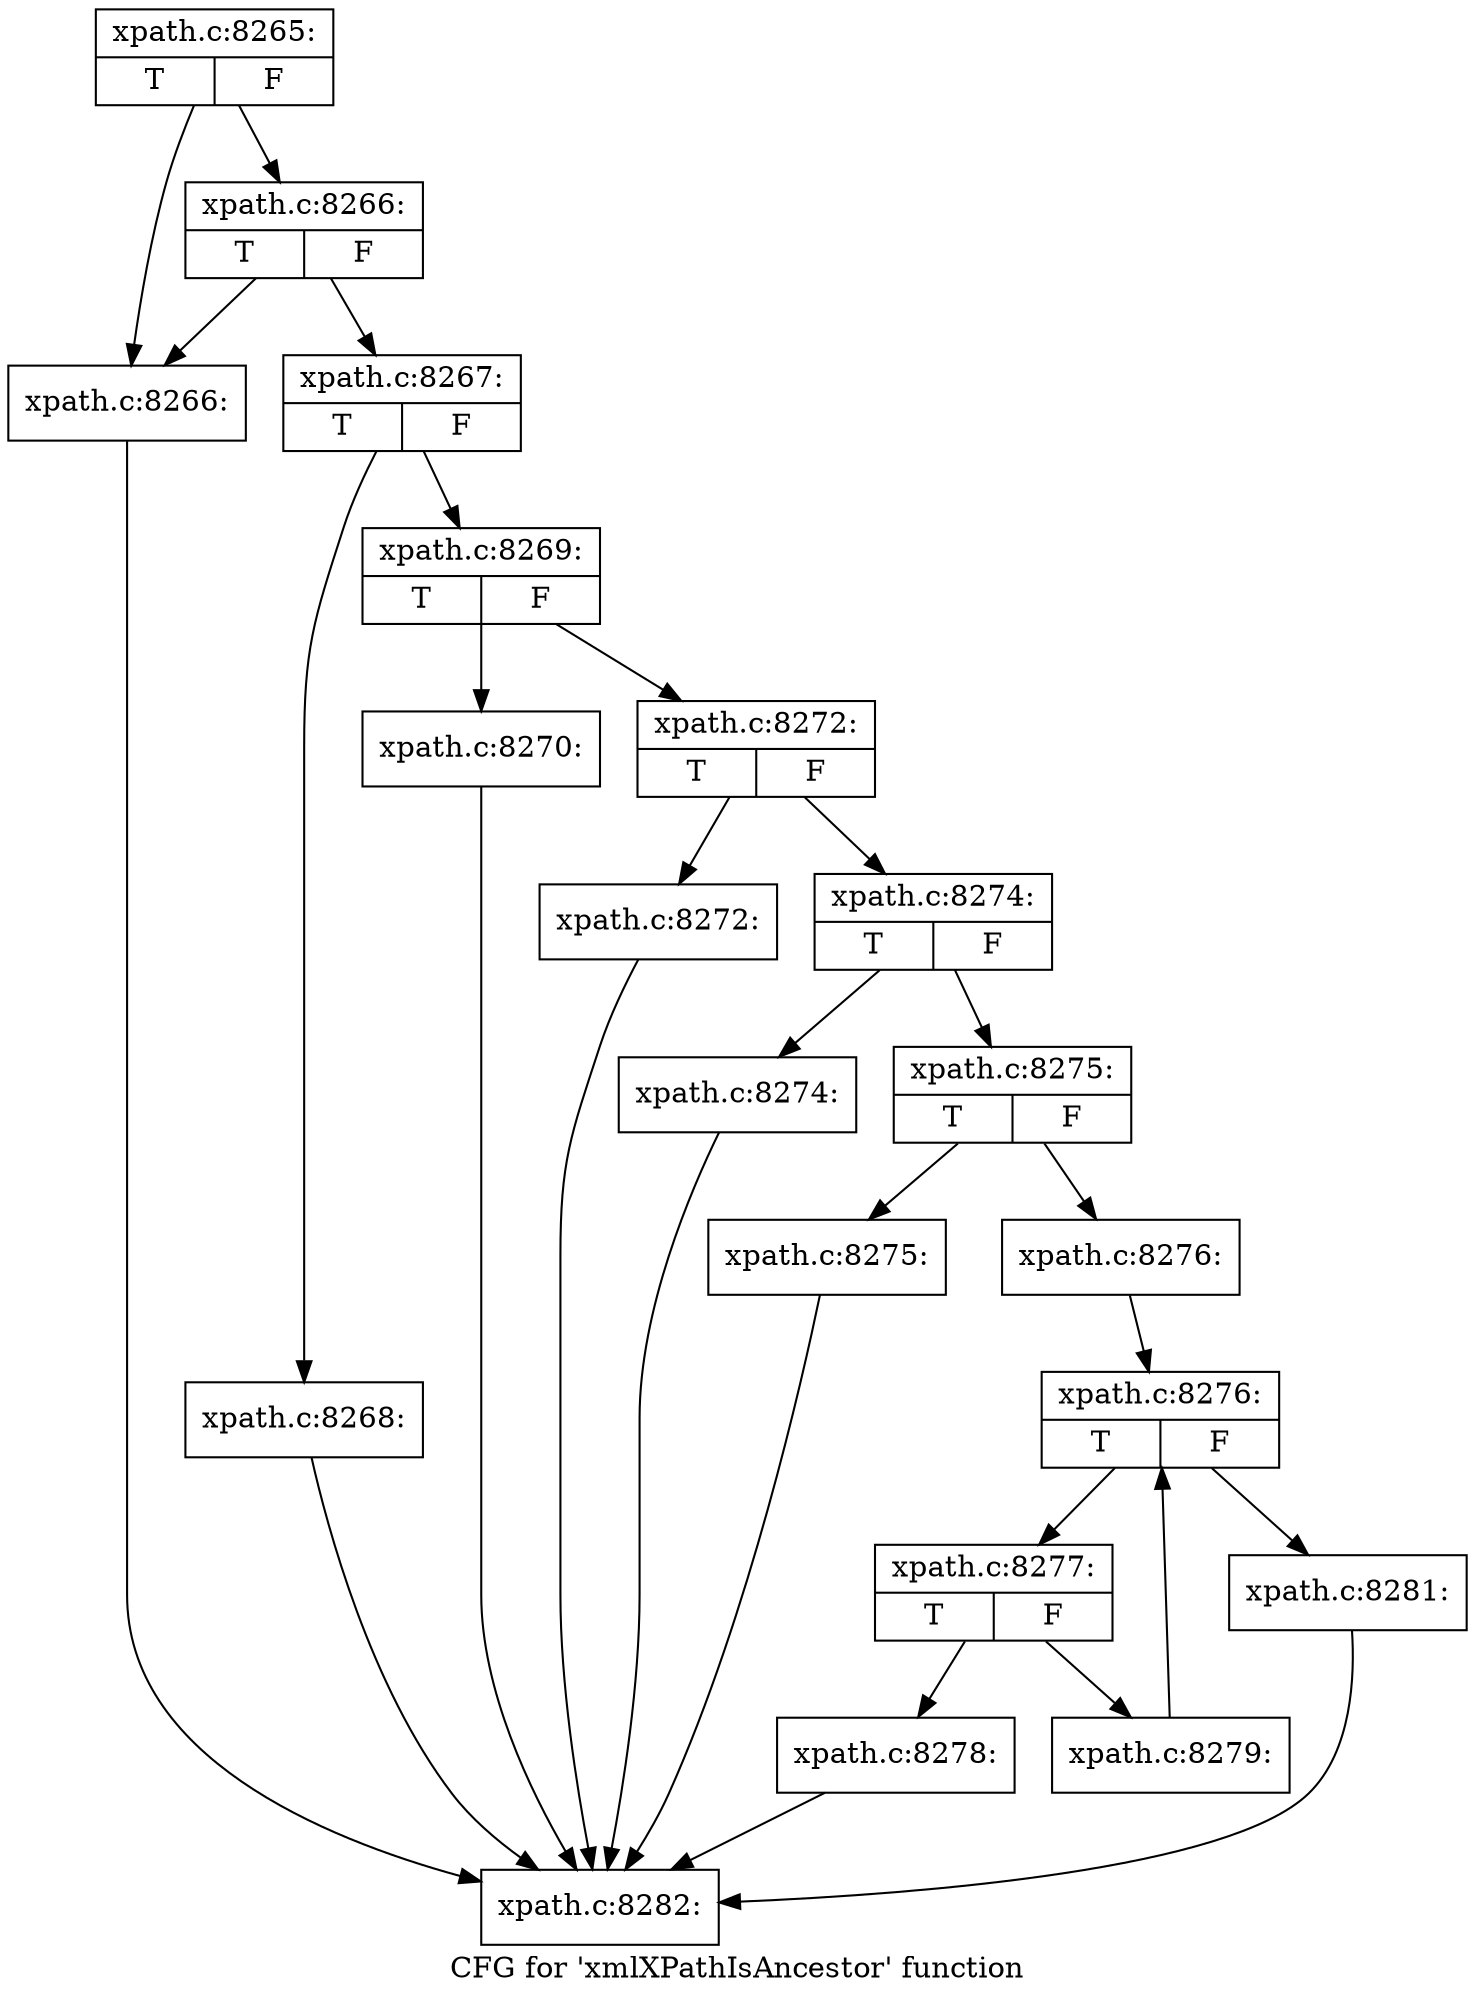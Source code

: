 digraph "CFG for 'xmlXPathIsAncestor' function" {
	label="CFG for 'xmlXPathIsAncestor' function";

	Node0x4e03f40 [shape=record,label="{xpath.c:8265:|{<s0>T|<s1>F}}"];
	Node0x4e03f40 -> Node0x4e0c260;
	Node0x4e03f40 -> Node0x4e0c300;
	Node0x4e0c300 [shape=record,label="{xpath.c:8266:|{<s0>T|<s1>F}}"];
	Node0x4e0c300 -> Node0x4e0c260;
	Node0x4e0c300 -> Node0x4e0c2b0;
	Node0x4e0c260 [shape=record,label="{xpath.c:8266:}"];
	Node0x4e0c260 -> Node0x4e0bfa0;
	Node0x4e0c2b0 [shape=record,label="{xpath.c:8267:|{<s0>T|<s1>F}}"];
	Node0x4e0c2b0 -> Node0x4a66940;
	Node0x4e0c2b0 -> Node0x4a66990;
	Node0x4a66940 [shape=record,label="{xpath.c:8268:}"];
	Node0x4a66940 -> Node0x4e0bfa0;
	Node0x4a66990 [shape=record,label="{xpath.c:8269:|{<s0>T|<s1>F}}"];
	Node0x4a66990 -> Node0x4a66f50;
	Node0x4a66990 -> Node0x4a66fa0;
	Node0x4a66f50 [shape=record,label="{xpath.c:8270:}"];
	Node0x4a66f50 -> Node0x4e0bfa0;
	Node0x4a66fa0 [shape=record,label="{xpath.c:8272:|{<s0>T|<s1>F}}"];
	Node0x4a66fa0 -> Node0x4a67560;
	Node0x4a66fa0 -> Node0x4a675b0;
	Node0x4a67560 [shape=record,label="{xpath.c:8272:}"];
	Node0x4a67560 -> Node0x4e0bfa0;
	Node0x4a675b0 [shape=record,label="{xpath.c:8274:|{<s0>T|<s1>F}}"];
	Node0x4a675b0 -> Node0x4a67d00;
	Node0x4a675b0 -> Node0x4a67d50;
	Node0x4a67d00 [shape=record,label="{xpath.c:8274:}"];
	Node0x4a67d00 -> Node0x4e0bfa0;
	Node0x4a67d50 [shape=record,label="{xpath.c:8275:|{<s0>T|<s1>F}}"];
	Node0x4a67d50 -> Node0x4a68400;
	Node0x4a67d50 -> Node0x4a68450;
	Node0x4a68400 [shape=record,label="{xpath.c:8275:}"];
	Node0x4a68400 -> Node0x4e0bfa0;
	Node0x4a68450 [shape=record,label="{xpath.c:8276:}"];
	Node0x4a68450 -> Node0x4a68a90;
	Node0x4a68a90 [shape=record,label="{xpath.c:8276:|{<s0>T|<s1>F}}"];
	Node0x4a68a90 -> Node0x4a68fb0;
	Node0x4a68a90 -> Node0x4a68cb0;
	Node0x4a68fb0 [shape=record,label="{xpath.c:8277:|{<s0>T|<s1>F}}"];
	Node0x4a68fb0 -> Node0x4a69170;
	Node0x4a68fb0 -> Node0x4a691c0;
	Node0x4a69170 [shape=record,label="{xpath.c:8278:}"];
	Node0x4a69170 -> Node0x4e0bfa0;
	Node0x4a691c0 [shape=record,label="{xpath.c:8279:}"];
	Node0x4a691c0 -> Node0x4a68a90;
	Node0x4a68cb0 [shape=record,label="{xpath.c:8281:}"];
	Node0x4a68cb0 -> Node0x4e0bfa0;
	Node0x4e0bfa0 [shape=record,label="{xpath.c:8282:}"];
}
